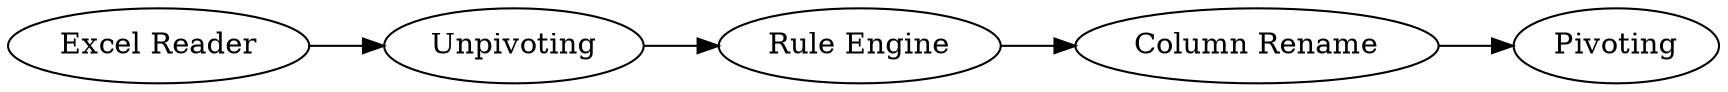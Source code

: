 digraph {
	4 -> 6
	3 -> 4
	1 -> 3
	6 -> 8
	1 [label="Excel Reader"]
	4 [label="Rule Engine"]
	6 [label="Column Rename"]
	8 [label=Pivoting]
	3 [label=Unpivoting]
	rankdir=LR
}
